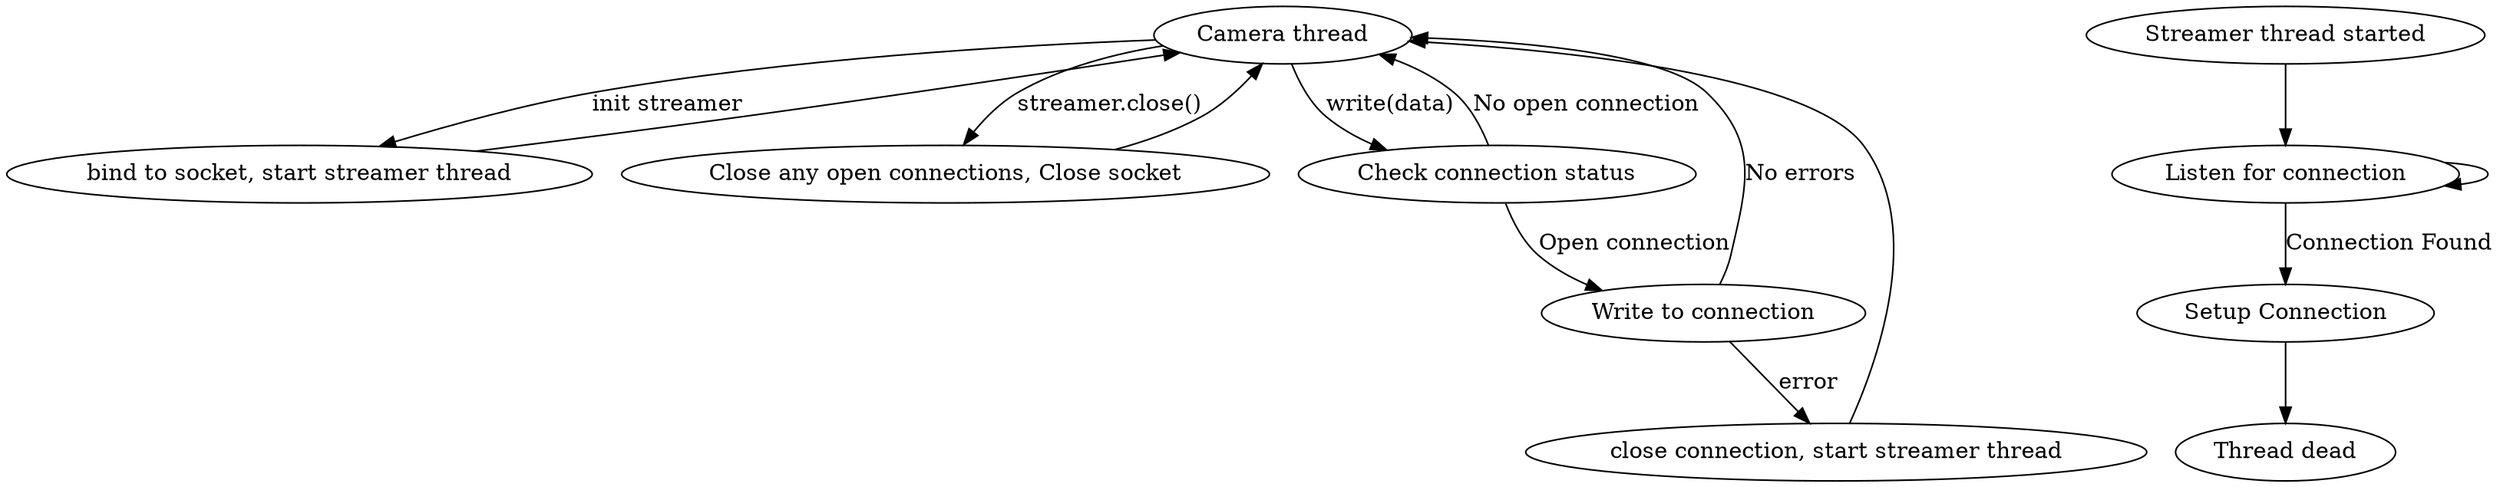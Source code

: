 digraph {
    cam [label="Camera thread"]
    init [label="bind to socket, start streamer thread"]
    cam->init [label="init streamer"]
    init->cam
    stop [label="Close any open connections, Close socket"]
    cam->stop [label="streamer.close()"]
    stop->cam
    check_con [label="Check connection status"]
    cam->check_con [label="write(data)"]
    check_con->cam [label="No open connection"]
    write [label="Write to connection"]
    check_con->write [label="Open connection"]
    err [label="close connection, start streamer thread"]
    write->cam [label="No errors"]
    write->err [label="error"]
    err->cam

    s_init [label="Streamer thread started"]
    s_listen [label="Listen for connection"]
    s_init->s_listen
    s_listen->s_listen
    s_con [label="Setup Connection"]
    s_listen->s_con [label="Connection Found"]
    die [label="Thread dead"]
    s_con->die
}
